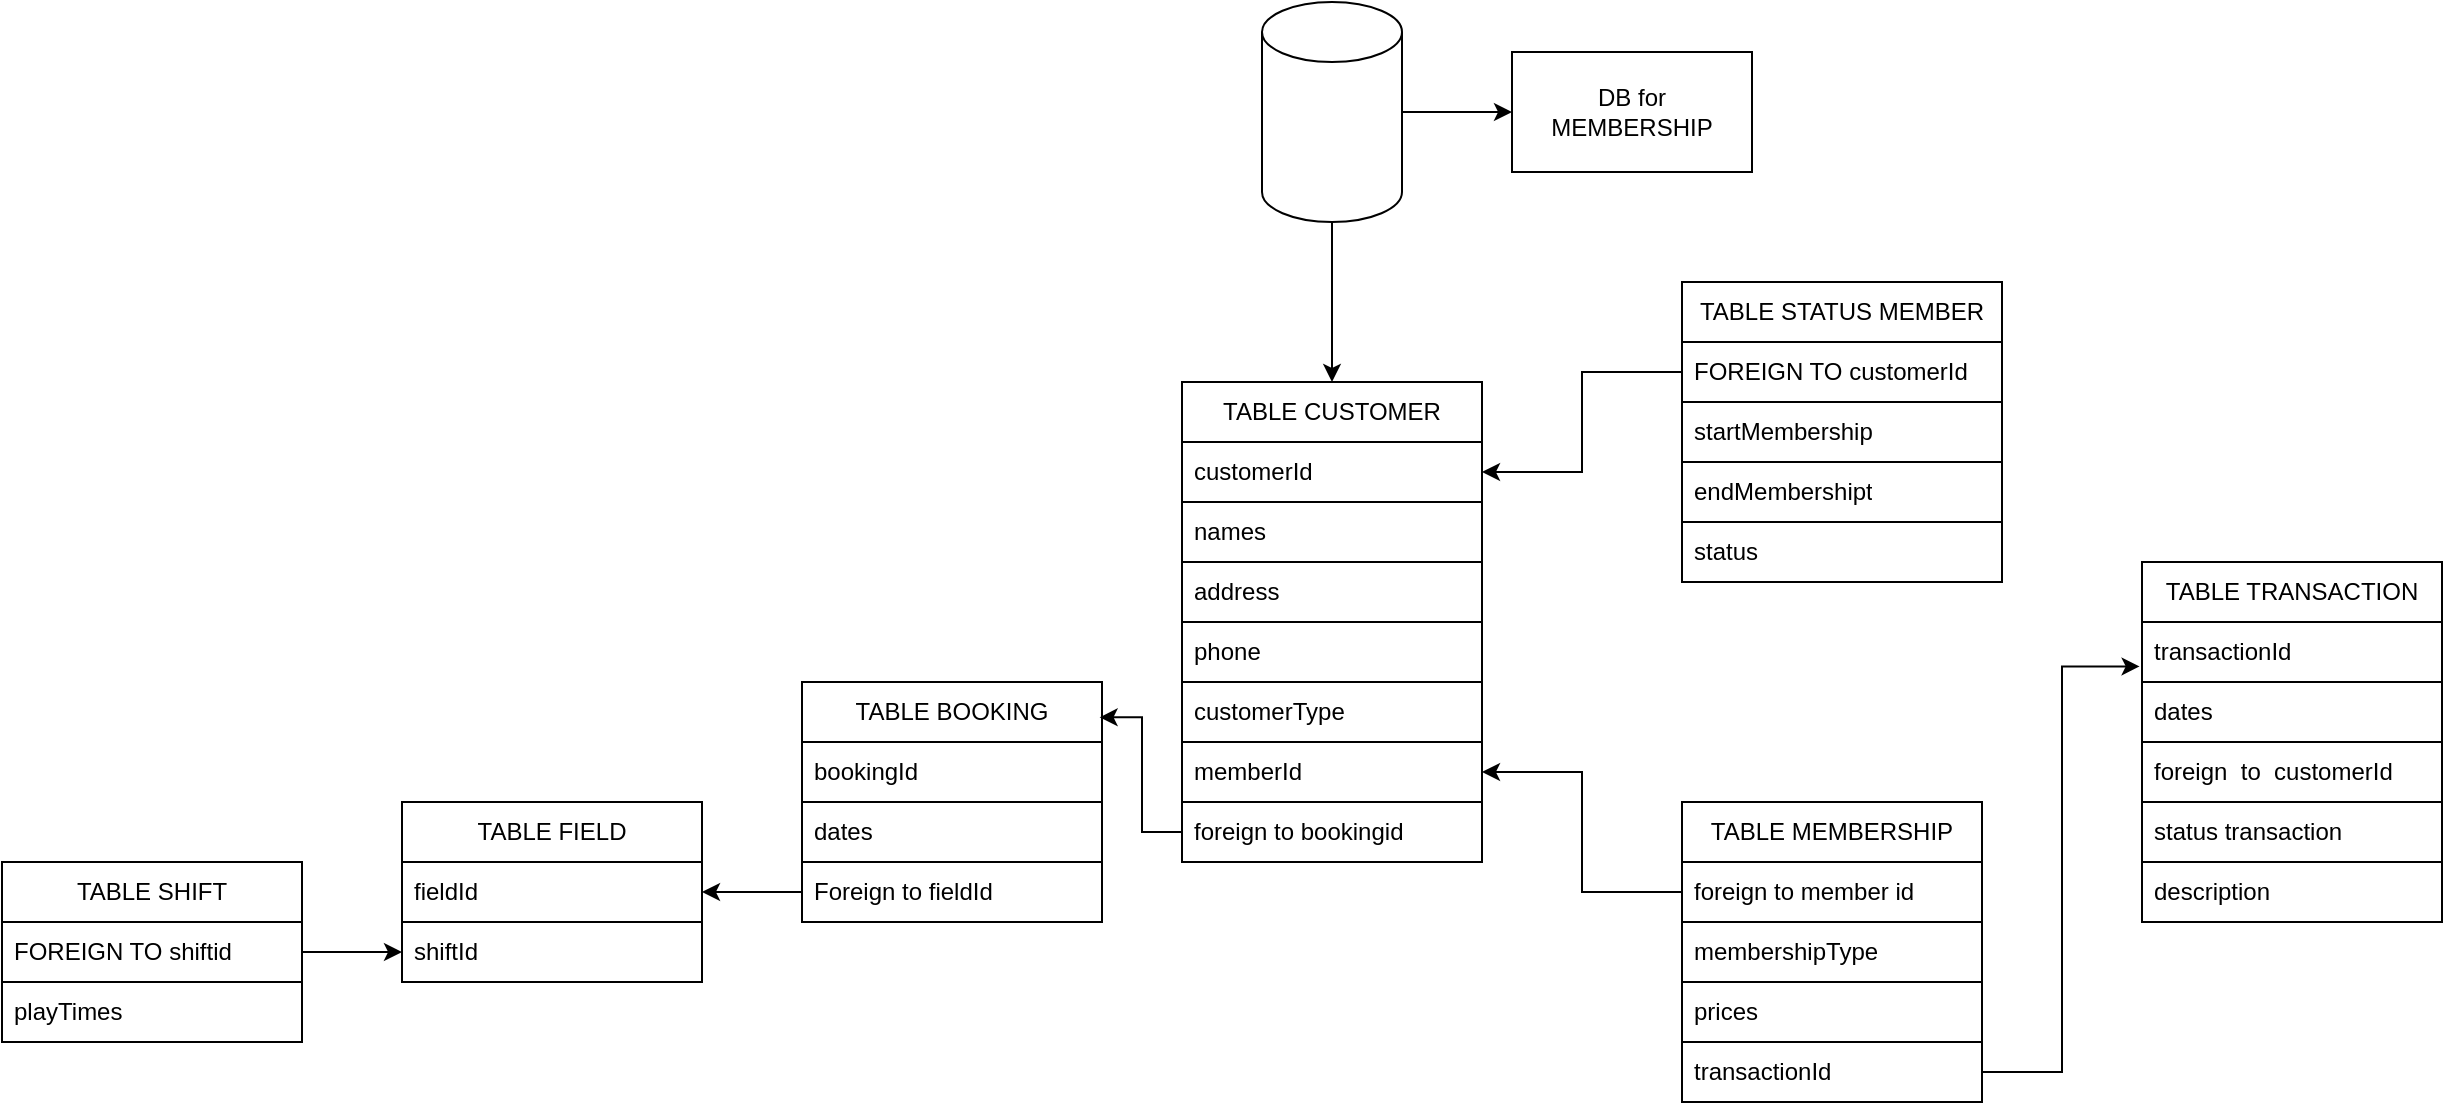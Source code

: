 <mxfile version="21.6.8" type="github">
  <diagram name="Page-1" id="-VHrUff_8mwEvd03ZrgL">
    <mxGraphModel dx="1900" dy="595" grid="1" gridSize="10" guides="1" tooltips="1" connect="1" arrows="1" fold="1" page="1" pageScale="1" pageWidth="850" pageHeight="1100" math="0" shadow="0">
      <root>
        <mxCell id="0" />
        <mxCell id="1" parent="0" />
        <mxCell id="xNYim56voytAbs7PWSU5-4" value="TABLE CUSTOMER" style="swimlane;fontStyle=0;childLayout=stackLayout;horizontal=1;startSize=30;horizontalStack=0;resizeParent=1;resizeParentMax=0;resizeLast=0;collapsible=1;marginBottom=0;whiteSpace=wrap;html=1;" vertex="1" parent="1">
          <mxGeometry x="270" y="250" width="150" height="240" as="geometry" />
        </mxCell>
        <mxCell id="xNYim56voytAbs7PWSU5-5" value="customerId" style="text;align=left;verticalAlign=middle;spacingLeft=4;spacingRight=4;overflow=hidden;points=[[0,0.5],[1,0.5]];portConstraint=eastwest;rotatable=0;whiteSpace=wrap;html=1;strokeColor=default;" vertex="1" parent="xNYim56voytAbs7PWSU5-4">
          <mxGeometry y="30" width="150" height="30" as="geometry" />
        </mxCell>
        <mxCell id="xNYim56voytAbs7PWSU5-6" value="names" style="text;strokeColor=default;fillColor=none;align=left;verticalAlign=middle;spacingLeft=4;spacingRight=4;overflow=hidden;points=[[0,0.5],[1,0.5]];portConstraint=eastwest;rotatable=0;whiteSpace=wrap;html=1;" vertex="1" parent="xNYim56voytAbs7PWSU5-4">
          <mxGeometry y="60" width="150" height="30" as="geometry" />
        </mxCell>
        <mxCell id="xNYim56voytAbs7PWSU5-8" value="address" style="text;strokeColor=default;fillColor=none;align=left;verticalAlign=middle;spacingLeft=4;spacingRight=4;overflow=hidden;points=[[0,0.5],[1,0.5]];portConstraint=eastwest;rotatable=0;whiteSpace=wrap;html=1;" vertex="1" parent="xNYim56voytAbs7PWSU5-4">
          <mxGeometry y="90" width="150" height="30" as="geometry" />
        </mxCell>
        <mxCell id="xNYim56voytAbs7PWSU5-9" value="phone" style="text;strokeColor=default;fillColor=none;align=left;verticalAlign=middle;spacingLeft=4;spacingRight=4;overflow=hidden;points=[[0,0.5],[1,0.5]];portConstraint=eastwest;rotatable=0;whiteSpace=wrap;html=1;" vertex="1" parent="xNYim56voytAbs7PWSU5-4">
          <mxGeometry y="120" width="150" height="30" as="geometry" />
        </mxCell>
        <mxCell id="xNYim56voytAbs7PWSU5-7" value="customerType" style="text;strokeColor=default;fillColor=none;align=left;verticalAlign=middle;spacingLeft=4;spacingRight=4;overflow=hidden;points=[[0,0.5],[1,0.5]];portConstraint=eastwest;rotatable=0;whiteSpace=wrap;html=1;" vertex="1" parent="xNYim56voytAbs7PWSU5-4">
          <mxGeometry y="150" width="150" height="30" as="geometry" />
        </mxCell>
        <mxCell id="xNYim56voytAbs7PWSU5-56" value="memberId" style="text;strokeColor=default;fillColor=none;align=left;verticalAlign=middle;spacingLeft=4;spacingRight=4;overflow=hidden;points=[[0,0.5],[1,0.5]];portConstraint=eastwest;rotatable=0;whiteSpace=wrap;html=1;" vertex="1" parent="xNYim56voytAbs7PWSU5-4">
          <mxGeometry y="180" width="150" height="30" as="geometry" />
        </mxCell>
        <mxCell id="xNYim56voytAbs7PWSU5-15" value="foreign to bookingid" style="text;strokeColor=default;fillColor=none;align=left;verticalAlign=middle;spacingLeft=4;spacingRight=4;overflow=hidden;points=[[0,0.5],[1,0.5]];portConstraint=eastwest;rotatable=0;whiteSpace=wrap;html=1;" vertex="1" parent="xNYim56voytAbs7PWSU5-4">
          <mxGeometry y="210" width="150" height="30" as="geometry" />
        </mxCell>
        <mxCell id="xNYim56voytAbs7PWSU5-78" style="edgeStyle=orthogonalEdgeStyle;rounded=0;orthogonalLoop=1;jettySize=auto;html=1;entryX=0.5;entryY=0;entryDx=0;entryDy=0;" edge="1" parent="1" source="xNYim56voytAbs7PWSU5-10" target="xNYim56voytAbs7PWSU5-4">
          <mxGeometry relative="1" as="geometry" />
        </mxCell>
        <mxCell id="xNYim56voytAbs7PWSU5-89" value="" style="edgeStyle=orthogonalEdgeStyle;rounded=0;orthogonalLoop=1;jettySize=auto;html=1;" edge="1" parent="1" source="xNYim56voytAbs7PWSU5-10" target="xNYim56voytAbs7PWSU5-88">
          <mxGeometry relative="1" as="geometry" />
        </mxCell>
        <mxCell id="xNYim56voytAbs7PWSU5-10" value="" style="shape=cylinder3;whiteSpace=wrap;html=1;boundedLbl=1;backgroundOutline=1;size=15;" vertex="1" parent="1">
          <mxGeometry x="310" y="60" width="70" height="110" as="geometry" />
        </mxCell>
        <mxCell id="xNYim56voytAbs7PWSU5-28" value="TABLE MEMBERSHIP" style="swimlane;fontStyle=0;childLayout=stackLayout;horizontal=1;startSize=30;horizontalStack=0;resizeParent=1;resizeParentMax=0;resizeLast=0;collapsible=1;marginBottom=0;whiteSpace=wrap;html=1;" vertex="1" parent="1">
          <mxGeometry x="520" y="460" width="150" height="150" as="geometry" />
        </mxCell>
        <mxCell id="xNYim56voytAbs7PWSU5-29" value="foreign to member id" style="text;align=left;verticalAlign=middle;spacingLeft=4;spacingRight=4;overflow=hidden;points=[[0,0.5],[1,0.5]];portConstraint=eastwest;rotatable=0;whiteSpace=wrap;html=1;strokeColor=default;" vertex="1" parent="xNYim56voytAbs7PWSU5-28">
          <mxGeometry y="30" width="150" height="30" as="geometry" />
        </mxCell>
        <mxCell id="xNYim56voytAbs7PWSU5-30" value="membershipType" style="text;strokeColor=default;fillColor=none;align=left;verticalAlign=middle;spacingLeft=4;spacingRight=4;overflow=hidden;points=[[0,0.5],[1,0.5]];portConstraint=eastwest;rotatable=0;whiteSpace=wrap;html=1;" vertex="1" parent="xNYim56voytAbs7PWSU5-28">
          <mxGeometry y="60" width="150" height="30" as="geometry" />
        </mxCell>
        <mxCell id="xNYim56voytAbs7PWSU5-31" value="prices" style="text;strokeColor=default;fillColor=none;align=left;verticalAlign=middle;spacingLeft=4;spacingRight=4;overflow=hidden;points=[[0,0.5],[1,0.5]];portConstraint=eastwest;rotatable=0;whiteSpace=wrap;html=1;" vertex="1" parent="xNYim56voytAbs7PWSU5-28">
          <mxGeometry y="90" width="150" height="30" as="geometry" />
        </mxCell>
        <mxCell id="xNYim56voytAbs7PWSU5-98" value="transactionId" style="text;strokeColor=default;fillColor=none;align=left;verticalAlign=middle;spacingLeft=4;spacingRight=4;overflow=hidden;points=[[0,0.5],[1,0.5]];portConstraint=eastwest;rotatable=0;whiteSpace=wrap;html=1;" vertex="1" parent="xNYim56voytAbs7PWSU5-28">
          <mxGeometry y="120" width="150" height="30" as="geometry" />
        </mxCell>
        <mxCell id="xNYim56voytAbs7PWSU5-36" value="TABLE STATUS MEMBER" style="swimlane;fontStyle=0;childLayout=stackLayout;horizontal=1;startSize=30;horizontalStack=0;resizeParent=1;resizeParentMax=0;resizeLast=0;collapsible=1;marginBottom=0;whiteSpace=wrap;html=1;" vertex="1" parent="1">
          <mxGeometry x="520" y="200" width="160" height="150" as="geometry" />
        </mxCell>
        <mxCell id="xNYim56voytAbs7PWSU5-37" value="FOREIGN TO customerId" style="text;align=left;verticalAlign=middle;spacingLeft=4;spacingRight=4;overflow=hidden;points=[[0,0.5],[1,0.5]];portConstraint=eastwest;rotatable=0;whiteSpace=wrap;html=1;strokeColor=default;" vertex="1" parent="xNYim56voytAbs7PWSU5-36">
          <mxGeometry y="30" width="160" height="30" as="geometry" />
        </mxCell>
        <mxCell id="xNYim56voytAbs7PWSU5-38" value="startMembership" style="text;strokeColor=default;fillColor=none;align=left;verticalAlign=middle;spacingLeft=4;spacingRight=4;overflow=hidden;points=[[0,0.5],[1,0.5]];portConstraint=eastwest;rotatable=0;whiteSpace=wrap;html=1;" vertex="1" parent="xNYim56voytAbs7PWSU5-36">
          <mxGeometry y="60" width="160" height="30" as="geometry" />
        </mxCell>
        <mxCell id="xNYim56voytAbs7PWSU5-39" value="endMembershipt" style="text;strokeColor=default;fillColor=none;align=left;verticalAlign=middle;spacingLeft=4;spacingRight=4;overflow=hidden;points=[[0,0.5],[1,0.5]];portConstraint=eastwest;rotatable=0;whiteSpace=wrap;html=1;" vertex="1" parent="xNYim56voytAbs7PWSU5-36">
          <mxGeometry y="90" width="160" height="30" as="geometry" />
        </mxCell>
        <mxCell id="xNYim56voytAbs7PWSU5-99" value="status" style="text;strokeColor=default;fillColor=none;align=left;verticalAlign=middle;spacingLeft=4;spacingRight=4;overflow=hidden;points=[[0,0.5],[1,0.5]];portConstraint=eastwest;rotatable=0;whiteSpace=wrap;html=1;" vertex="1" parent="xNYim56voytAbs7PWSU5-36">
          <mxGeometry y="120" width="160" height="30" as="geometry" />
        </mxCell>
        <mxCell id="xNYim56voytAbs7PWSU5-42" style="edgeStyle=orthogonalEdgeStyle;rounded=0;orthogonalLoop=1;jettySize=auto;html=1;" edge="1" parent="1" source="xNYim56voytAbs7PWSU5-37" target="xNYim56voytAbs7PWSU5-5">
          <mxGeometry relative="1" as="geometry" />
        </mxCell>
        <mxCell id="xNYim56voytAbs7PWSU5-43" value="TABLE FIELD" style="swimlane;fontStyle=0;childLayout=stackLayout;horizontal=1;startSize=30;horizontalStack=0;resizeParent=1;resizeParentMax=0;resizeLast=0;collapsible=1;marginBottom=0;whiteSpace=wrap;html=1;" vertex="1" parent="1">
          <mxGeometry x="-120" y="460" width="150" height="90" as="geometry" />
        </mxCell>
        <mxCell id="xNYim56voytAbs7PWSU5-44" value="fieldId" style="text;align=left;verticalAlign=middle;spacingLeft=4;spacingRight=4;overflow=hidden;points=[[0,0.5],[1,0.5]];portConstraint=eastwest;rotatable=0;whiteSpace=wrap;html=1;strokeColor=default;" vertex="1" parent="xNYim56voytAbs7PWSU5-43">
          <mxGeometry y="30" width="150" height="30" as="geometry" />
        </mxCell>
        <mxCell id="xNYim56voytAbs7PWSU5-45" value="shiftId" style="text;strokeColor=default;fillColor=none;align=left;verticalAlign=middle;spacingLeft=4;spacingRight=4;overflow=hidden;points=[[0,0.5],[1,0.5]];portConstraint=eastwest;rotatable=0;whiteSpace=wrap;html=1;" vertex="1" parent="xNYim56voytAbs7PWSU5-43">
          <mxGeometry y="60" width="150" height="30" as="geometry" />
        </mxCell>
        <mxCell id="xNYim56voytAbs7PWSU5-55" value="" style="edgeStyle=orthogonalEdgeStyle;rounded=0;orthogonalLoop=1;jettySize=auto;html=1;" edge="1" parent="1" source="xNYim56voytAbs7PWSU5-50" target="xNYim56voytAbs7PWSU5-45">
          <mxGeometry relative="1" as="geometry" />
        </mxCell>
        <mxCell id="xNYim56voytAbs7PWSU5-50" value="TABLE SHIFT" style="swimlane;fontStyle=0;childLayout=stackLayout;horizontal=1;startSize=30;horizontalStack=0;resizeParent=1;resizeParentMax=0;resizeLast=0;collapsible=1;marginBottom=0;whiteSpace=wrap;html=1;" vertex="1" parent="1">
          <mxGeometry x="-320" y="490" width="150" height="90" as="geometry" />
        </mxCell>
        <mxCell id="xNYim56voytAbs7PWSU5-51" value="FOREIGN TO shiftid" style="text;align=left;verticalAlign=middle;spacingLeft=4;spacingRight=4;overflow=hidden;points=[[0,0.5],[1,0.5]];portConstraint=eastwest;rotatable=0;whiteSpace=wrap;html=1;strokeColor=default;" vertex="1" parent="xNYim56voytAbs7PWSU5-50">
          <mxGeometry y="30" width="150" height="30" as="geometry" />
        </mxCell>
        <mxCell id="xNYim56voytAbs7PWSU5-52" value="playTimes" style="text;strokeColor=default;fillColor=none;align=left;verticalAlign=middle;spacingLeft=4;spacingRight=4;overflow=hidden;points=[[0,0.5],[1,0.5]];portConstraint=eastwest;rotatable=0;whiteSpace=wrap;html=1;" vertex="1" parent="xNYim56voytAbs7PWSU5-50">
          <mxGeometry y="60" width="150" height="30" as="geometry" />
        </mxCell>
        <mxCell id="xNYim56voytAbs7PWSU5-59" value="TABLE BOOKING" style="swimlane;fontStyle=0;childLayout=stackLayout;horizontal=1;startSize=30;horizontalStack=0;resizeParent=1;resizeParentMax=0;resizeLast=0;collapsible=1;marginBottom=0;whiteSpace=wrap;html=1;" vertex="1" parent="1">
          <mxGeometry x="80" y="400" width="150" height="120" as="geometry" />
        </mxCell>
        <mxCell id="xNYim56voytAbs7PWSU5-60" value="bookingId" style="text;align=left;verticalAlign=middle;spacingLeft=4;spacingRight=4;overflow=hidden;points=[[0,0.5],[1,0.5]];portConstraint=eastwest;rotatable=0;whiteSpace=wrap;html=1;strokeColor=default;" vertex="1" parent="xNYim56voytAbs7PWSU5-59">
          <mxGeometry y="30" width="150" height="30" as="geometry" />
        </mxCell>
        <mxCell id="xNYim56voytAbs7PWSU5-61" value="dates" style="text;strokeColor=default;fillColor=none;align=left;verticalAlign=middle;spacingLeft=4;spacingRight=4;overflow=hidden;points=[[0,0.5],[1,0.5]];portConstraint=eastwest;rotatable=0;whiteSpace=wrap;html=1;" vertex="1" parent="xNYim56voytAbs7PWSU5-59">
          <mxGeometry y="60" width="150" height="30" as="geometry" />
        </mxCell>
        <mxCell id="xNYim56voytAbs7PWSU5-62" value="Foreign to fieldId" style="text;strokeColor=default;fillColor=none;align=left;verticalAlign=middle;spacingLeft=4;spacingRight=4;overflow=hidden;points=[[0,0.5],[1,0.5]];portConstraint=eastwest;rotatable=0;whiteSpace=wrap;html=1;" vertex="1" parent="xNYim56voytAbs7PWSU5-59">
          <mxGeometry y="90" width="150" height="30" as="geometry" />
        </mxCell>
        <mxCell id="xNYim56voytAbs7PWSU5-66" style="edgeStyle=orthogonalEdgeStyle;rounded=0;orthogonalLoop=1;jettySize=auto;html=1;entryX=1;entryY=0.5;entryDx=0;entryDy=0;" edge="1" parent="1" source="xNYim56voytAbs7PWSU5-62" target="xNYim56voytAbs7PWSU5-44">
          <mxGeometry relative="1" as="geometry" />
        </mxCell>
        <mxCell id="xNYim56voytAbs7PWSU5-67" style="edgeStyle=orthogonalEdgeStyle;rounded=0;orthogonalLoop=1;jettySize=auto;html=1;entryX=0.992;entryY=0.147;entryDx=0;entryDy=0;entryPerimeter=0;" edge="1" parent="1" source="xNYim56voytAbs7PWSU5-15" target="xNYim56voytAbs7PWSU5-59">
          <mxGeometry relative="1" as="geometry" />
        </mxCell>
        <mxCell id="xNYim56voytAbs7PWSU5-88" value="DB for MEMBERSHIP" style="whiteSpace=wrap;html=1;" vertex="1" parent="1">
          <mxGeometry x="435" y="85" width="120" height="60" as="geometry" />
        </mxCell>
        <mxCell id="xNYim56voytAbs7PWSU5-91" style="edgeStyle=orthogonalEdgeStyle;rounded=0;orthogonalLoop=1;jettySize=auto;html=1;entryX=1;entryY=0.5;entryDx=0;entryDy=0;" edge="1" parent="1" source="xNYim56voytAbs7PWSU5-29" target="xNYim56voytAbs7PWSU5-56">
          <mxGeometry relative="1" as="geometry" />
        </mxCell>
        <mxCell id="xNYim56voytAbs7PWSU5-92" value="TABLE TRANSACTION" style="swimlane;fontStyle=0;childLayout=stackLayout;horizontal=1;startSize=30;horizontalStack=0;resizeParent=1;resizeParentMax=0;resizeLast=0;collapsible=1;marginBottom=0;whiteSpace=wrap;html=1;" vertex="1" parent="1">
          <mxGeometry x="750" y="340" width="150" height="180" as="geometry" />
        </mxCell>
        <mxCell id="xNYim56voytAbs7PWSU5-93" value="transactionId" style="text;align=left;verticalAlign=middle;spacingLeft=4;spacingRight=4;overflow=hidden;points=[[0,0.5],[1,0.5]];portConstraint=eastwest;rotatable=0;whiteSpace=wrap;html=1;strokeColor=default;" vertex="1" parent="xNYim56voytAbs7PWSU5-92">
          <mxGeometry y="30" width="150" height="30" as="geometry" />
        </mxCell>
        <mxCell id="xNYim56voytAbs7PWSU5-94" value="dates" style="text;strokeColor=default;fillColor=none;align=left;verticalAlign=middle;spacingLeft=4;spacingRight=4;overflow=hidden;points=[[0,0.5],[1,0.5]];portConstraint=eastwest;rotatable=0;whiteSpace=wrap;html=1;" vertex="1" parent="xNYim56voytAbs7PWSU5-92">
          <mxGeometry y="60" width="150" height="30" as="geometry" />
        </mxCell>
        <mxCell id="xNYim56voytAbs7PWSU5-95" value="foreign&amp;nbsp; to&amp;nbsp; customerId" style="text;strokeColor=default;fillColor=none;align=left;verticalAlign=middle;spacingLeft=4;spacingRight=4;overflow=hidden;points=[[0,0.5],[1,0.5]];portConstraint=eastwest;rotatable=0;whiteSpace=wrap;html=1;" vertex="1" parent="xNYim56voytAbs7PWSU5-92">
          <mxGeometry y="90" width="150" height="30" as="geometry" />
        </mxCell>
        <mxCell id="xNYim56voytAbs7PWSU5-96" value="status transaction" style="text;strokeColor=default;fillColor=none;align=left;verticalAlign=middle;spacingLeft=4;spacingRight=4;overflow=hidden;points=[[0,0.5],[1,0.5]];portConstraint=eastwest;rotatable=0;whiteSpace=wrap;html=1;" vertex="1" parent="xNYim56voytAbs7PWSU5-92">
          <mxGeometry y="120" width="150" height="30" as="geometry" />
        </mxCell>
        <mxCell id="xNYim56voytAbs7PWSU5-101" value="description" style="text;strokeColor=default;fillColor=none;align=left;verticalAlign=middle;spacingLeft=4;spacingRight=4;overflow=hidden;points=[[0,0.5],[1,0.5]];portConstraint=eastwest;rotatable=0;whiteSpace=wrap;html=1;" vertex="1" parent="xNYim56voytAbs7PWSU5-92">
          <mxGeometry y="150" width="150" height="30" as="geometry" />
        </mxCell>
        <mxCell id="xNYim56voytAbs7PWSU5-100" style="edgeStyle=orthogonalEdgeStyle;rounded=0;orthogonalLoop=1;jettySize=auto;html=1;entryX=-0.008;entryY=0.74;entryDx=0;entryDy=0;entryPerimeter=0;" edge="1" parent="1" source="xNYim56voytAbs7PWSU5-98" target="xNYim56voytAbs7PWSU5-93">
          <mxGeometry relative="1" as="geometry" />
        </mxCell>
      </root>
    </mxGraphModel>
  </diagram>
</mxfile>
